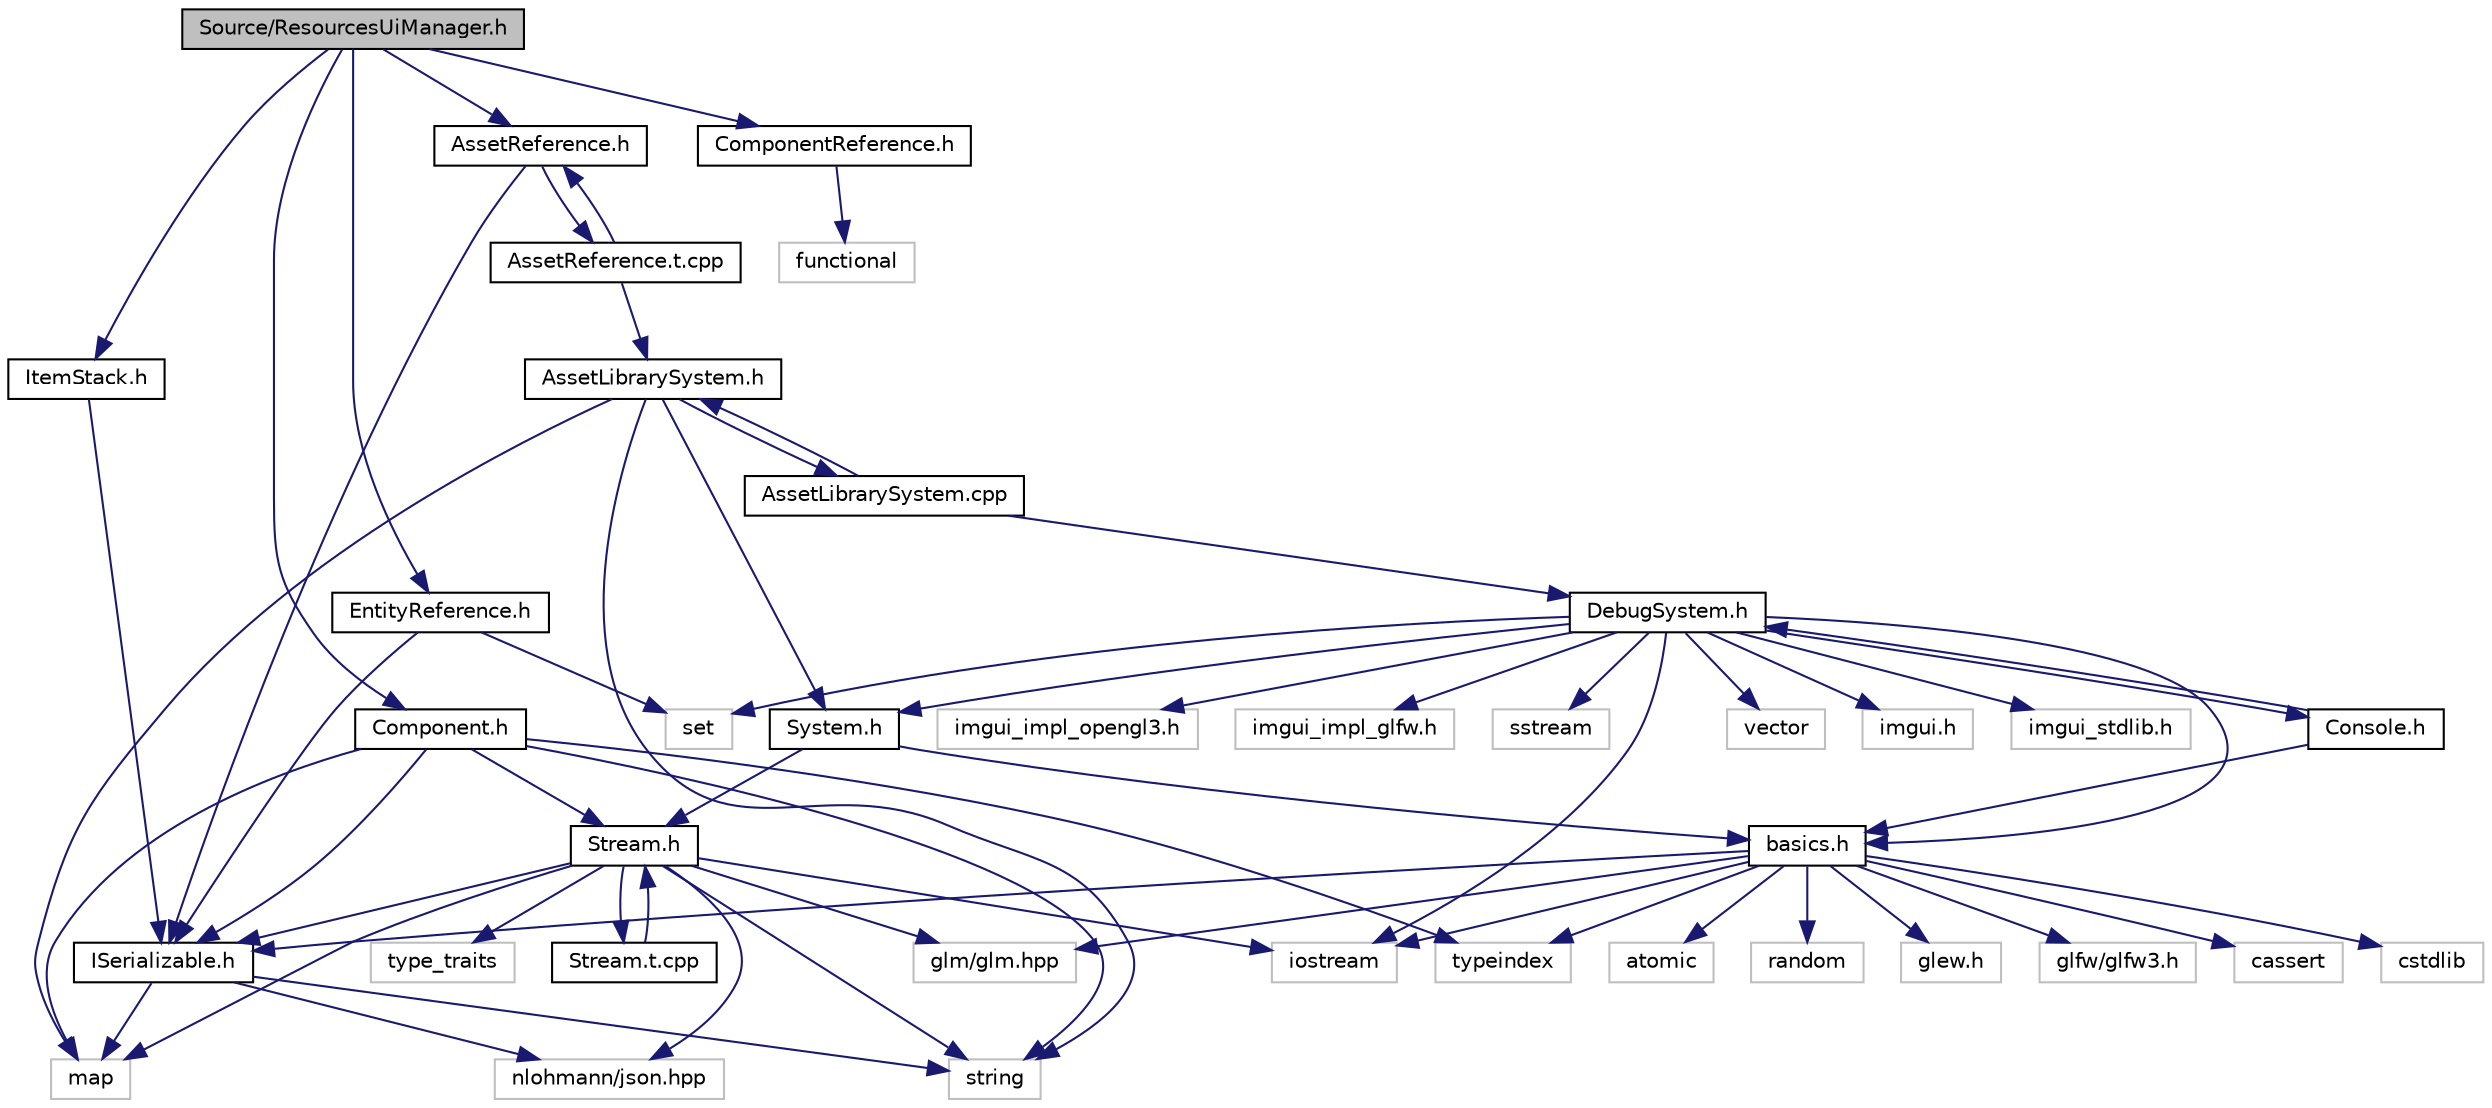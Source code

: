 digraph "Source/ResourcesUiManager.h"
{
 // LATEX_PDF_SIZE
  edge [fontname="Helvetica",fontsize="10",labelfontname="Helvetica",labelfontsize="10"];
  node [fontname="Helvetica",fontsize="10",shape=record];
  Node1 [label="Source/ResourcesUiManager.h",height=0.2,width=0.4,color="black", fillcolor="grey75", style="filled", fontcolor="black",tooltip="Component that manages the UI for displaying what resources a player currently has."];
  Node1 -> Node2 [color="midnightblue",fontsize="10",style="solid"];
  Node2 [label="Component.h",height=0.2,width=0.4,color="black", fillcolor="white", style="filled",URL="$Component_8h.html",tooltip="Virtual component header."];
  Node2 -> Node3 [color="midnightblue",fontsize="10",style="solid"];
  Node3 [label="typeindex",height=0.2,width=0.4,color="grey75", fillcolor="white", style="filled",tooltip=" "];
  Node2 -> Node4 [color="midnightblue",fontsize="10",style="solid"];
  Node4 [label="map",height=0.2,width=0.4,color="grey75", fillcolor="white", style="filled",tooltip=" "];
  Node2 -> Node5 [color="midnightblue",fontsize="10",style="solid"];
  Node5 [label="string",height=0.2,width=0.4,color="grey75", fillcolor="white", style="filled",tooltip=" "];
  Node2 -> Node6 [color="midnightblue",fontsize="10",style="solid"];
  Node6 [label="ISerializable.h",height=0.2,width=0.4,color="black", fillcolor="white", style="filled",URL="$ISerializable_8h.html",tooltip="interface for all serializable objects"];
  Node6 -> Node4 [color="midnightblue",fontsize="10",style="solid"];
  Node6 -> Node5 [color="midnightblue",fontsize="10",style="solid"];
  Node6 -> Node7 [color="midnightblue",fontsize="10",style="solid"];
  Node7 [label="nlohmann/json.hpp",height=0.2,width=0.4,color="grey75", fillcolor="white", style="filled",tooltip=" "];
  Node2 -> Node8 [color="midnightblue",fontsize="10",style="solid"];
  Node8 [label="Stream.h",height=0.2,width=0.4,color="black", fillcolor="white", style="filled",URL="$Stream_8h.html",tooltip="JSON File reading/writing."];
  Node8 -> Node5 [color="midnightblue",fontsize="10",style="solid"];
  Node8 -> Node4 [color="midnightblue",fontsize="10",style="solid"];
  Node8 -> Node9 [color="midnightblue",fontsize="10",style="solid"];
  Node9 [label="glm/glm.hpp",height=0.2,width=0.4,color="grey75", fillcolor="white", style="filled",tooltip=" "];
  Node8 -> Node7 [color="midnightblue",fontsize="10",style="solid"];
  Node8 -> Node10 [color="midnightblue",fontsize="10",style="solid"];
  Node10 [label="type_traits",height=0.2,width=0.4,color="grey75", fillcolor="white", style="filled",tooltip=" "];
  Node8 -> Node11 [color="midnightblue",fontsize="10",style="solid"];
  Node11 [label="iostream",height=0.2,width=0.4,color="grey75", fillcolor="white", style="filled",tooltip=" "];
  Node8 -> Node6 [color="midnightblue",fontsize="10",style="solid"];
  Node8 -> Node12 [color="midnightblue",fontsize="10",style="solid"];
  Node12 [label="Stream.t.cpp",height=0.2,width=0.4,color="black", fillcolor="white", style="filled",URL="$Stream_8t_8cpp.html",tooltip="JSON File reading/writing."];
  Node12 -> Node8 [color="midnightblue",fontsize="10",style="solid"];
  Node1 -> Node13 [color="midnightblue",fontsize="10",style="solid"];
  Node13 [label="ItemStack.h",height=0.2,width=0.4,color="black", fillcolor="white", style="filled",URL="$ItemStack_8h.html",tooltip="a stack of multiple items of the same type"];
  Node13 -> Node6 [color="midnightblue",fontsize="10",style="solid"];
  Node1 -> Node14 [color="midnightblue",fontsize="10",style="solid"];
  Node14 [label="AssetReference.h",height=0.2,width=0.4,color="black", fillcolor="white", style="filled",URL="$AssetReference_8h.html",tooltip="a reference to an Asset"];
  Node14 -> Node6 [color="midnightblue",fontsize="10",style="solid"];
  Node14 -> Node15 [color="midnightblue",fontsize="10",style="solid"];
  Node15 [label="AssetReference.t.cpp",height=0.2,width=0.4,color="black", fillcolor="white", style="filled",URL="$AssetReference_8t_8cpp.html",tooltip="a reference to an Asset"];
  Node15 -> Node14 [color="midnightblue",fontsize="10",style="solid"];
  Node15 -> Node16 [color="midnightblue",fontsize="10",style="solid"];
  Node16 [label="AssetLibrarySystem.h",height=0.2,width=0.4,color="black", fillcolor="white", style="filled",URL="$AssetLibrarySystem_8h.html",tooltip="Asset System."];
  Node16 -> Node17 [color="midnightblue",fontsize="10",style="solid"];
  Node17 [label="System.h",height=0.2,width=0.4,color="black", fillcolor="white", style="filled",URL="$System_8h.html",tooltip="Base class for all Systems."];
  Node17 -> Node18 [color="midnightblue",fontsize="10",style="solid"];
  Node18 [label="basics.h",height=0.2,width=0.4,color="black", fillcolor="white", style="filled",URL="$basics_8h_source.html",tooltip=" "];
  Node18 -> Node19 [color="midnightblue",fontsize="10",style="solid"];
  Node19 [label="glew.h",height=0.2,width=0.4,color="grey75", fillcolor="white", style="filled",tooltip=" "];
  Node18 -> Node20 [color="midnightblue",fontsize="10",style="solid"];
  Node20 [label="glfw/glfw3.h",height=0.2,width=0.4,color="grey75", fillcolor="white", style="filled",tooltip=" "];
  Node18 -> Node9 [color="midnightblue",fontsize="10",style="solid"];
  Node18 -> Node11 [color="midnightblue",fontsize="10",style="solid"];
  Node18 -> Node21 [color="midnightblue",fontsize="10",style="solid"];
  Node21 [label="cassert",height=0.2,width=0.4,color="grey75", fillcolor="white", style="filled",tooltip=" "];
  Node18 -> Node22 [color="midnightblue",fontsize="10",style="solid"];
  Node22 [label="cstdlib",height=0.2,width=0.4,color="grey75", fillcolor="white", style="filled",tooltip=" "];
  Node18 -> Node23 [color="midnightblue",fontsize="10",style="solid"];
  Node23 [label="atomic",height=0.2,width=0.4,color="grey75", fillcolor="white", style="filled",tooltip=" "];
  Node18 -> Node3 [color="midnightblue",fontsize="10",style="solid"];
  Node18 -> Node24 [color="midnightblue",fontsize="10",style="solid"];
  Node24 [label="random",height=0.2,width=0.4,color="grey75", fillcolor="white", style="filled",tooltip=" "];
  Node18 -> Node6 [color="midnightblue",fontsize="10",style="solid"];
  Node17 -> Node8 [color="midnightblue",fontsize="10",style="solid"];
  Node16 -> Node4 [color="midnightblue",fontsize="10",style="solid"];
  Node16 -> Node5 [color="midnightblue",fontsize="10",style="solid"];
  Node16 -> Node25 [color="midnightblue",fontsize="10",style="solid"];
  Node25 [label="AssetLibrarySystem.cpp",height=0.2,width=0.4,color="black", fillcolor="white", style="filled",URL="$AssetLibrarySystem_8cpp.html",tooltip="AssetLibrarySystem."];
  Node25 -> Node16 [color="midnightblue",fontsize="10",style="solid"];
  Node25 -> Node26 [color="midnightblue",fontsize="10",style="solid"];
  Node26 [label="DebugSystem.h",height=0.2,width=0.4,color="black", fillcolor="white", style="filled",URL="$DebugSystem_8h_source.html",tooltip=" "];
  Node26 -> Node18 [color="midnightblue",fontsize="10",style="solid"];
  Node26 -> Node17 [color="midnightblue",fontsize="10",style="solid"];
  Node26 -> Node27 [color="midnightblue",fontsize="10",style="solid"];
  Node27 [label="vector",height=0.2,width=0.4,color="grey75", fillcolor="white", style="filled",tooltip=" "];
  Node26 -> Node28 [color="midnightblue",fontsize="10",style="solid"];
  Node28 [label="imgui.h",height=0.2,width=0.4,color="grey75", fillcolor="white", style="filled",tooltip=" "];
  Node26 -> Node29 [color="midnightblue",fontsize="10",style="solid"];
  Node29 [label="imgui_stdlib.h",height=0.2,width=0.4,color="grey75", fillcolor="white", style="filled",tooltip=" "];
  Node26 -> Node30 [color="midnightblue",fontsize="10",style="solid"];
  Node30 [label="imgui_impl_opengl3.h",height=0.2,width=0.4,color="grey75", fillcolor="white", style="filled",tooltip=" "];
  Node26 -> Node31 [color="midnightblue",fontsize="10",style="solid"];
  Node31 [label="imgui_impl_glfw.h",height=0.2,width=0.4,color="grey75", fillcolor="white", style="filled",tooltip=" "];
  Node26 -> Node32 [color="midnightblue",fontsize="10",style="solid"];
  Node32 [label="Console.h",height=0.2,width=0.4,color="black", fillcolor="white", style="filled",URL="$Console_8h_source.html",tooltip=" "];
  Node32 -> Node18 [color="midnightblue",fontsize="10",style="solid"];
  Node32 -> Node26 [color="midnightblue",fontsize="10",style="solid"];
  Node26 -> Node11 [color="midnightblue",fontsize="10",style="solid"];
  Node26 -> Node33 [color="midnightblue",fontsize="10",style="solid"];
  Node33 [label="sstream",height=0.2,width=0.4,color="grey75", fillcolor="white", style="filled",tooltip=" "];
  Node26 -> Node34 [color="midnightblue",fontsize="10",style="solid"];
  Node34 [label="set",height=0.2,width=0.4,color="grey75", fillcolor="white", style="filled",tooltip=" "];
  Node1 -> Node35 [color="midnightblue",fontsize="10",style="solid"];
  Node35 [label="EntityReference.h",height=0.2,width=0.4,color="black", fillcolor="white", style="filled",URL="$EntityReference_8h.html",tooltip="a reference to an Entity in the scene"];
  Node35 -> Node6 [color="midnightblue",fontsize="10",style="solid"];
  Node35 -> Node34 [color="midnightblue",fontsize="10",style="solid"];
  Node1 -> Node36 [color="midnightblue",fontsize="10",style="solid"];
  Node36 [label="ComponentReference.h",height=0.2,width=0.4,color="black", fillcolor="white", style="filled",URL="$ComponentReference_8h.html",tooltip="a reference to a component in the scene"];
  Node36 -> Node37 [color="midnightblue",fontsize="10",style="solid"];
  Node37 [label="functional",height=0.2,width=0.4,color="grey75", fillcolor="white", style="filled",tooltip=" "];
}
